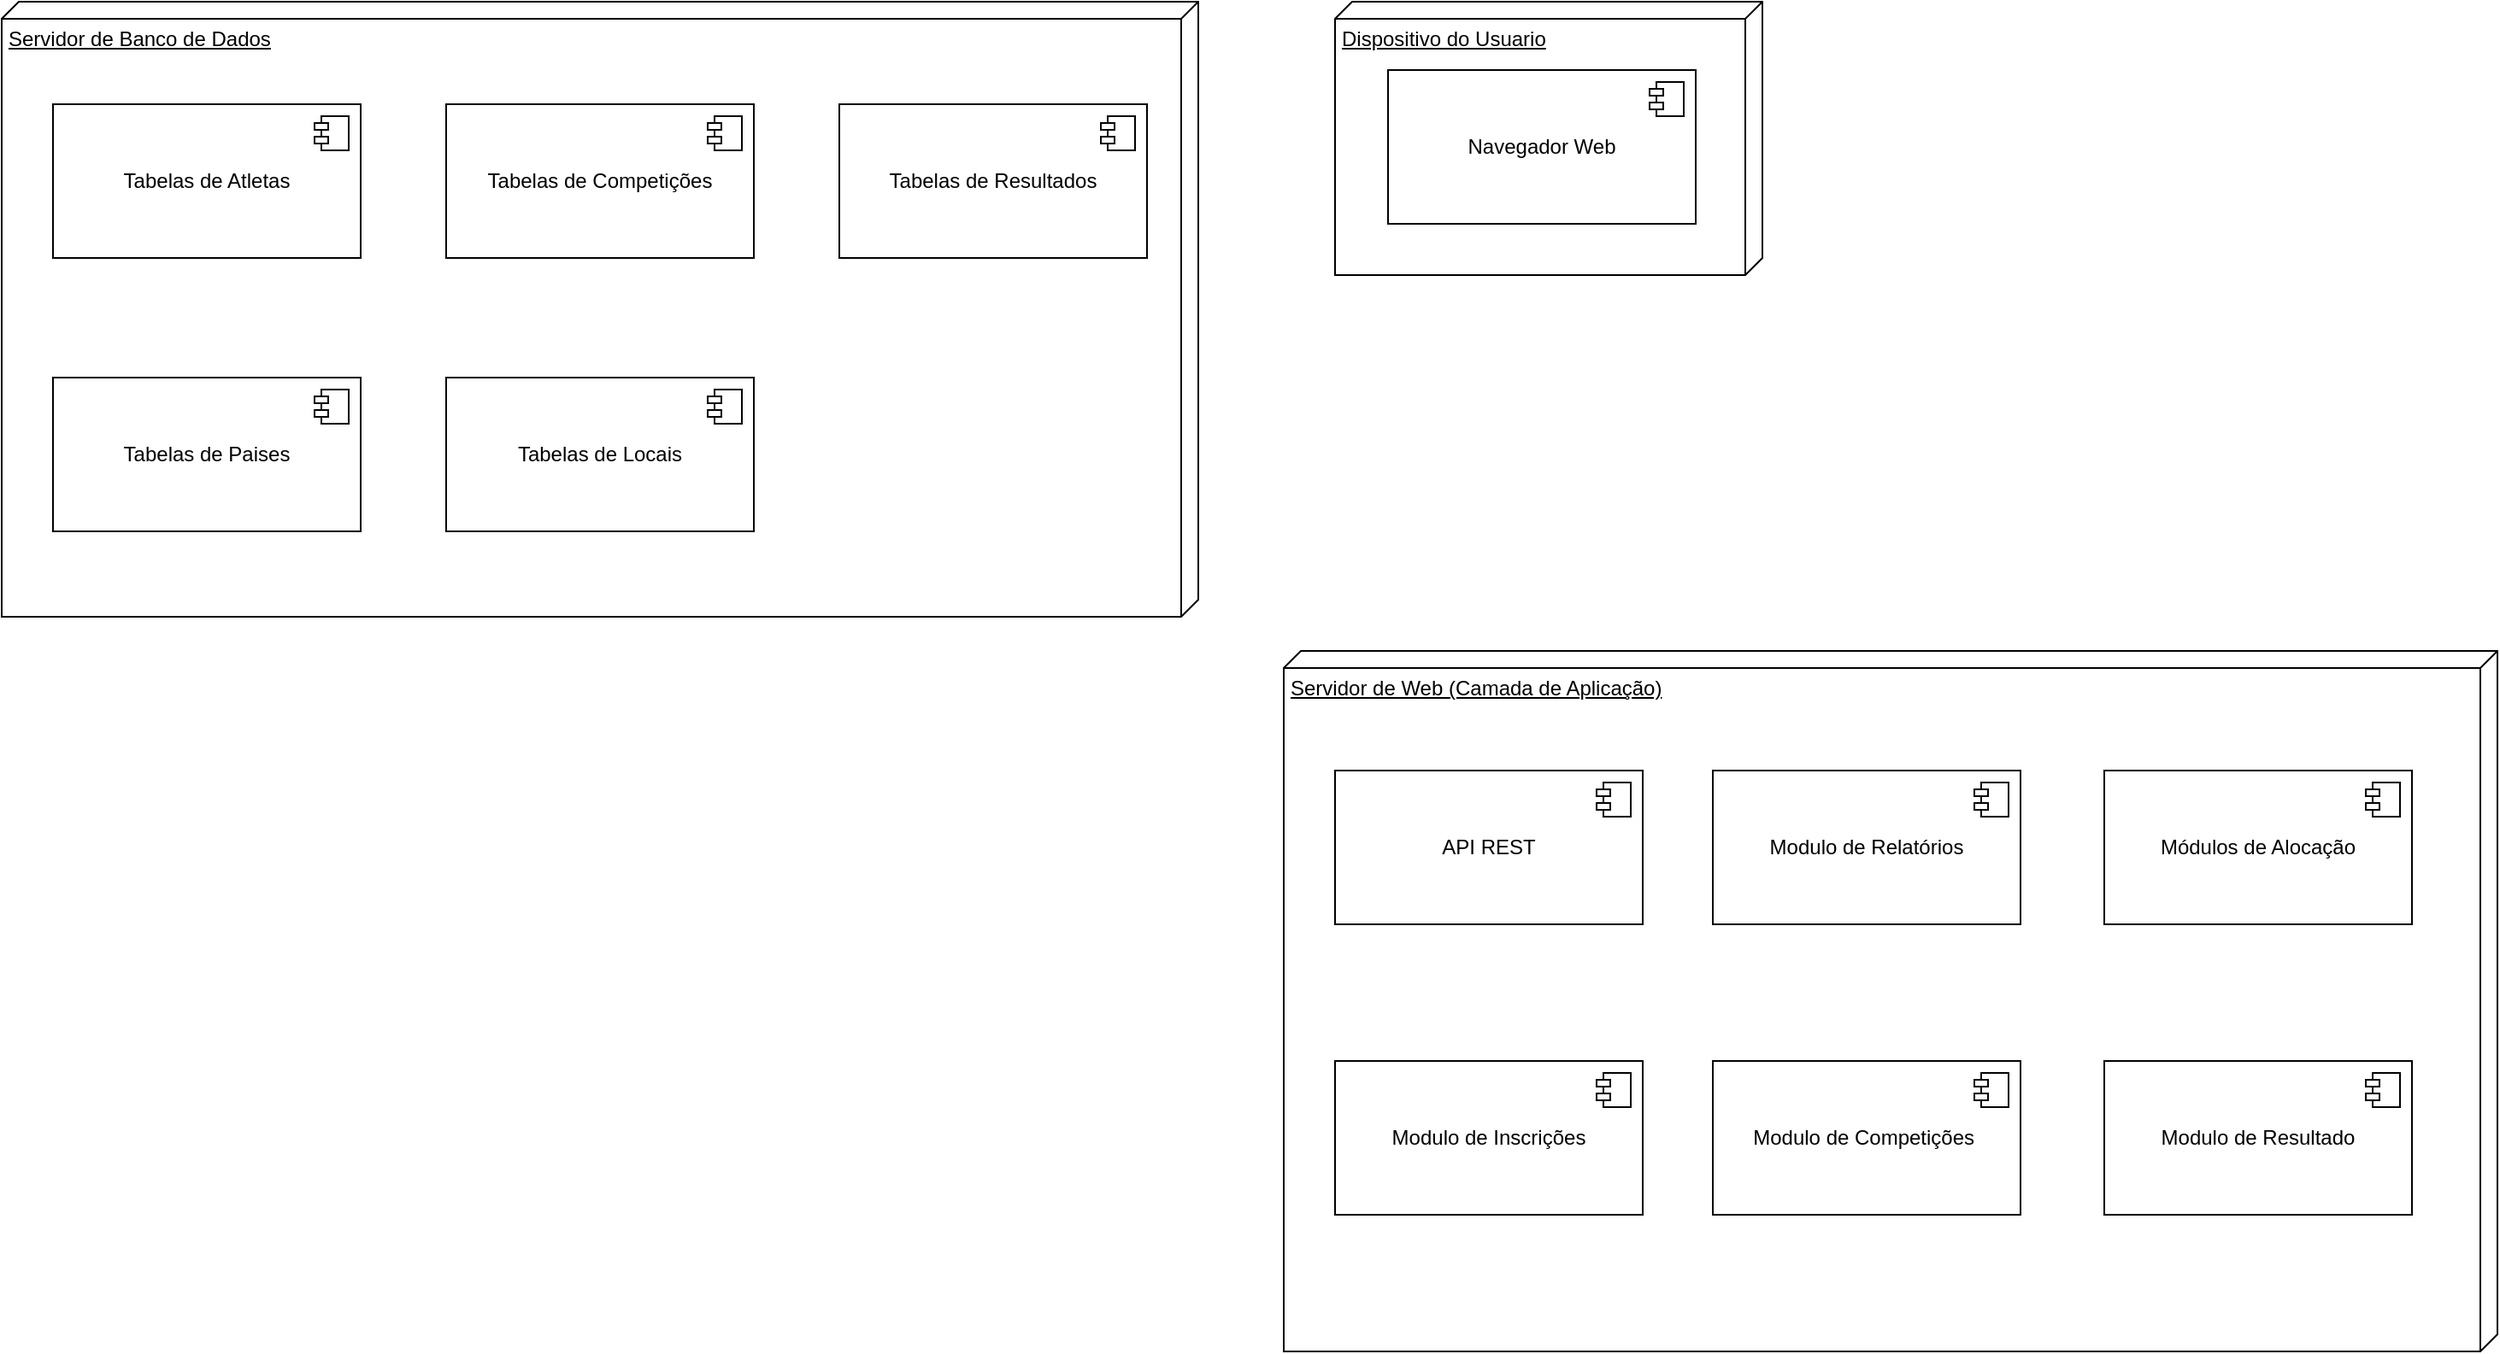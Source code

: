 <mxfile version="28.2.4">
  <diagram id="qKM28W6E4ZTGyOWVjY06" name="Página-2">
    <mxGraphModel dx="1158" dy="1260" grid="1" gridSize="10" guides="1" tooltips="1" connect="1" arrows="1" fold="1" page="1" pageScale="1" pageWidth="827" pageHeight="1169" math="0" shadow="0">
      <root>
        <mxCell id="0" />
        <mxCell id="1" parent="0" />
        <mxCell id="-J36yjxag4V6AexoHgBZ-1" value="Servidor de Banco de Dados" style="verticalAlign=top;align=left;spacingTop=8;spacingLeft=2;spacingRight=12;shape=cube;size=10;direction=south;fontStyle=4;html=1;whiteSpace=wrap;" vertex="1" parent="1">
          <mxGeometry x="150" y="200" width="700" height="360" as="geometry" />
        </mxCell>
        <mxCell id="-J36yjxag4V6AexoHgBZ-2" value="Tabelas de Atletas" style="html=1;dropTarget=0;whiteSpace=wrap;" vertex="1" parent="1">
          <mxGeometry x="180" y="260" width="180" height="90" as="geometry" />
        </mxCell>
        <mxCell id="-J36yjxag4V6AexoHgBZ-3" value="" style="shape=module;jettyWidth=8;jettyHeight=4;" vertex="1" parent="-J36yjxag4V6AexoHgBZ-2">
          <mxGeometry x="1" width="20" height="20" relative="1" as="geometry">
            <mxPoint x="-27" y="7" as="offset" />
          </mxGeometry>
        </mxCell>
        <mxCell id="-J36yjxag4V6AexoHgBZ-6" value="Tabelas de Competições" style="html=1;dropTarget=0;whiteSpace=wrap;" vertex="1" parent="1">
          <mxGeometry x="410" y="260" width="180" height="90" as="geometry" />
        </mxCell>
        <mxCell id="-J36yjxag4V6AexoHgBZ-7" value="" style="shape=module;jettyWidth=8;jettyHeight=4;" vertex="1" parent="-J36yjxag4V6AexoHgBZ-6">
          <mxGeometry x="1" width="20" height="20" relative="1" as="geometry">
            <mxPoint x="-27" y="7" as="offset" />
          </mxGeometry>
        </mxCell>
        <mxCell id="-J36yjxag4V6AexoHgBZ-8" value="Tabelas de Resultados" style="html=1;dropTarget=0;whiteSpace=wrap;" vertex="1" parent="1">
          <mxGeometry x="640" y="260" width="180" height="90" as="geometry" />
        </mxCell>
        <mxCell id="-J36yjxag4V6AexoHgBZ-9" value="" style="shape=module;jettyWidth=8;jettyHeight=4;" vertex="1" parent="-J36yjxag4V6AexoHgBZ-8">
          <mxGeometry x="1" width="20" height="20" relative="1" as="geometry">
            <mxPoint x="-27" y="7" as="offset" />
          </mxGeometry>
        </mxCell>
        <mxCell id="-J36yjxag4V6AexoHgBZ-10" value="Tabelas de Paises" style="html=1;dropTarget=0;whiteSpace=wrap;" vertex="1" parent="1">
          <mxGeometry x="180" y="420" width="180" height="90" as="geometry" />
        </mxCell>
        <mxCell id="-J36yjxag4V6AexoHgBZ-11" value="" style="shape=module;jettyWidth=8;jettyHeight=4;" vertex="1" parent="-J36yjxag4V6AexoHgBZ-10">
          <mxGeometry x="1" width="20" height="20" relative="1" as="geometry">
            <mxPoint x="-27" y="7" as="offset" />
          </mxGeometry>
        </mxCell>
        <mxCell id="-J36yjxag4V6AexoHgBZ-12" value="Tabelas de Locais" style="html=1;dropTarget=0;whiteSpace=wrap;" vertex="1" parent="1">
          <mxGeometry x="410" y="420" width="180" height="90" as="geometry" />
        </mxCell>
        <mxCell id="-J36yjxag4V6AexoHgBZ-13" value="" style="shape=module;jettyWidth=8;jettyHeight=4;" vertex="1" parent="-J36yjxag4V6AexoHgBZ-12">
          <mxGeometry x="1" width="20" height="20" relative="1" as="geometry">
            <mxPoint x="-27" y="7" as="offset" />
          </mxGeometry>
        </mxCell>
        <mxCell id="-J36yjxag4V6AexoHgBZ-14" value="Dispositivo do Usuario" style="verticalAlign=top;align=left;spacingTop=8;spacingLeft=2;spacingRight=12;shape=cube;size=10;direction=south;fontStyle=4;html=1;whiteSpace=wrap;" vertex="1" parent="1">
          <mxGeometry x="930" y="200" width="250" height="160" as="geometry" />
        </mxCell>
        <mxCell id="-J36yjxag4V6AexoHgBZ-15" value="Navegador Web" style="html=1;dropTarget=0;whiteSpace=wrap;" vertex="1" parent="1">
          <mxGeometry x="961" y="240" width="180" height="90" as="geometry" />
        </mxCell>
        <mxCell id="-J36yjxag4V6AexoHgBZ-16" value="" style="shape=module;jettyWidth=8;jettyHeight=4;" vertex="1" parent="-J36yjxag4V6AexoHgBZ-15">
          <mxGeometry x="1" width="20" height="20" relative="1" as="geometry">
            <mxPoint x="-27" y="7" as="offset" />
          </mxGeometry>
        </mxCell>
        <mxCell id="-J36yjxag4V6AexoHgBZ-17" value="Servidor de Web (Camada de Aplicação)" style="verticalAlign=top;align=left;spacingTop=8;spacingLeft=2;spacingRight=12;shape=cube;size=10;direction=south;fontStyle=4;html=1;whiteSpace=wrap;" vertex="1" parent="1">
          <mxGeometry x="900" y="580" width="710" height="410" as="geometry" />
        </mxCell>
        <mxCell id="-J36yjxag4V6AexoHgBZ-18" value="API REST" style="html=1;dropTarget=0;whiteSpace=wrap;" vertex="1" parent="1">
          <mxGeometry x="930" y="650" width="180" height="90" as="geometry" />
        </mxCell>
        <mxCell id="-J36yjxag4V6AexoHgBZ-19" value="" style="shape=module;jettyWidth=8;jettyHeight=4;" vertex="1" parent="-J36yjxag4V6AexoHgBZ-18">
          <mxGeometry x="1" width="20" height="20" relative="1" as="geometry">
            <mxPoint x="-27" y="7" as="offset" />
          </mxGeometry>
        </mxCell>
        <mxCell id="-J36yjxag4V6AexoHgBZ-20" value="Modulo de Relatórios" style="html=1;dropTarget=0;whiteSpace=wrap;" vertex="1" parent="1">
          <mxGeometry x="1151" y="650" width="180" height="90" as="geometry" />
        </mxCell>
        <mxCell id="-J36yjxag4V6AexoHgBZ-21" value="" style="shape=module;jettyWidth=8;jettyHeight=4;" vertex="1" parent="-J36yjxag4V6AexoHgBZ-20">
          <mxGeometry x="1" width="20" height="20" relative="1" as="geometry">
            <mxPoint x="-27" y="7" as="offset" />
          </mxGeometry>
        </mxCell>
        <mxCell id="-J36yjxag4V6AexoHgBZ-22" value="Módulos de Alocação" style="html=1;dropTarget=0;whiteSpace=wrap;" vertex="1" parent="1">
          <mxGeometry x="1380" y="650" width="180" height="90" as="geometry" />
        </mxCell>
        <mxCell id="-J36yjxag4V6AexoHgBZ-23" value="" style="shape=module;jettyWidth=8;jettyHeight=4;" vertex="1" parent="-J36yjxag4V6AexoHgBZ-22">
          <mxGeometry x="1" width="20" height="20" relative="1" as="geometry">
            <mxPoint x="-27" y="7" as="offset" />
          </mxGeometry>
        </mxCell>
        <mxCell id="-J36yjxag4V6AexoHgBZ-24" value="Modulo de Inscrições" style="html=1;dropTarget=0;whiteSpace=wrap;" vertex="1" parent="1">
          <mxGeometry x="930" y="820" width="180" height="90" as="geometry" />
        </mxCell>
        <mxCell id="-J36yjxag4V6AexoHgBZ-25" value="" style="shape=module;jettyWidth=8;jettyHeight=4;" vertex="1" parent="-J36yjxag4V6AexoHgBZ-24">
          <mxGeometry x="1" width="20" height="20" relative="1" as="geometry">
            <mxPoint x="-27" y="7" as="offset" />
          </mxGeometry>
        </mxCell>
        <mxCell id="-J36yjxag4V6AexoHgBZ-26" value="Modulo de Competições&amp;nbsp;" style="html=1;dropTarget=0;whiteSpace=wrap;" vertex="1" parent="1">
          <mxGeometry x="1151" y="820" width="180" height="90" as="geometry" />
        </mxCell>
        <mxCell id="-J36yjxag4V6AexoHgBZ-27" value="" style="shape=module;jettyWidth=8;jettyHeight=4;" vertex="1" parent="-J36yjxag4V6AexoHgBZ-26">
          <mxGeometry x="1" width="20" height="20" relative="1" as="geometry">
            <mxPoint x="-27" y="7" as="offset" />
          </mxGeometry>
        </mxCell>
        <mxCell id="-J36yjxag4V6AexoHgBZ-28" value="Modulo de Resultado" style="html=1;dropTarget=0;whiteSpace=wrap;" vertex="1" parent="1">
          <mxGeometry x="1380" y="820" width="180" height="90" as="geometry" />
        </mxCell>
        <mxCell id="-J36yjxag4V6AexoHgBZ-29" value="" style="shape=module;jettyWidth=8;jettyHeight=4;" vertex="1" parent="-J36yjxag4V6AexoHgBZ-28">
          <mxGeometry x="1" width="20" height="20" relative="1" as="geometry">
            <mxPoint x="-27" y="7" as="offset" />
          </mxGeometry>
        </mxCell>
      </root>
    </mxGraphModel>
  </diagram>
</mxfile>
